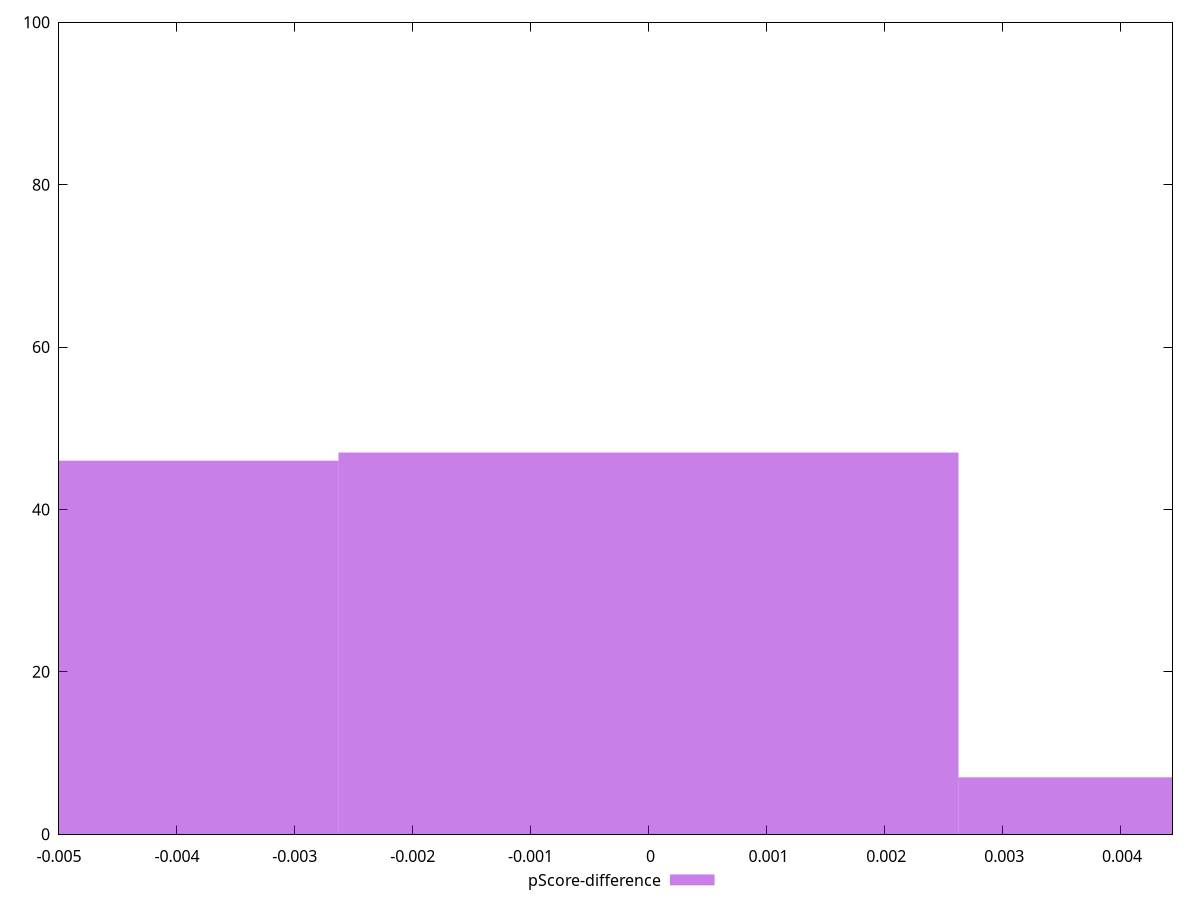reset

$pScoreDifference <<EOF
0.005259140706596614 7
0 47
-0.005259140706596614 46
EOF

set key outside below
set boxwidth 0.005259140706596614
set xrange [-0.0050000000000000044:0.004444444444444473]
set yrange [0:100]
set trange [0:100]
set style fill transparent solid 0.5 noborder
set terminal svg size 640, 490 enhanced background rgb 'white'
set output "reports/report_00028_2021-02-24T12-49-42.674Z/unused-css-rules/samples/astro/pScore-difference/histogram.svg"

plot $pScoreDifference title "pScore-difference" with boxes

reset
